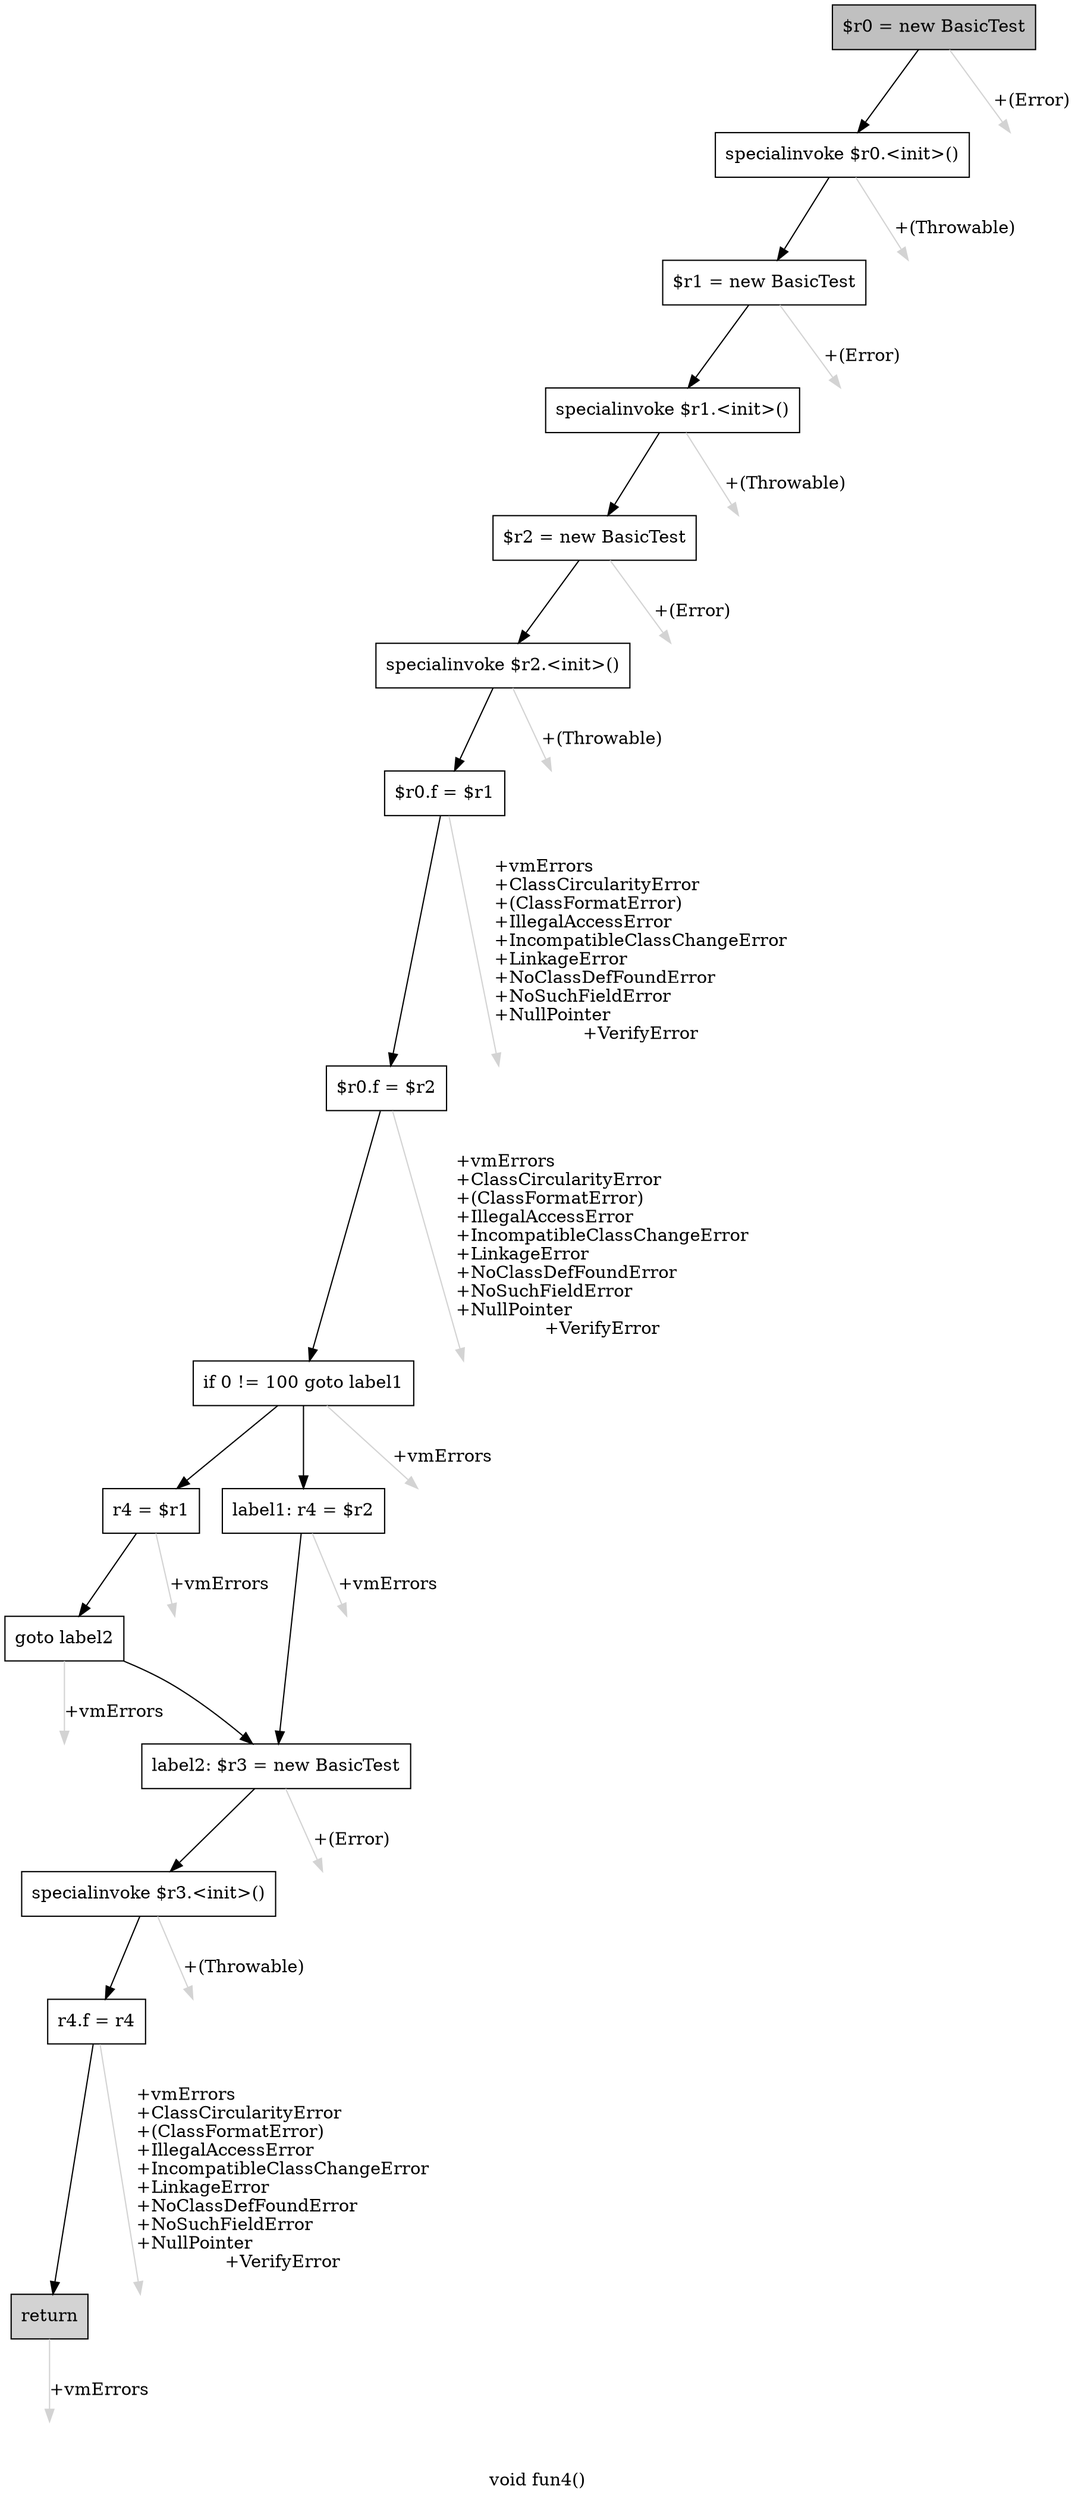 digraph "void fun4()" {
    label="void fun4()";
    node [shape=box];
    "0" [style=filled,fillcolor=gray,label="$r0 = new BasicTest",];
    "1" [label="specialinvoke $r0.<init>()",];
    "0"->"1" [color=black,];
    "16" [style=invis,label="Esc",];
    "0"->"16" [color=lightgray,label="\l+(Error)",];
    "2" [label="$r1 = new BasicTest",];
    "1"->"2" [color=black,];
    "17" [style=invis,label="Esc",];
    "1"->"17" [color=lightgray,label="\l+(Throwable)",];
    "3" [label="specialinvoke $r1.<init>()",];
    "2"->"3" [color=black,];
    "18" [style=invis,label="Esc",];
    "2"->"18" [color=lightgray,label="\l+(Error)",];
    "4" [label="$r2 = new BasicTest",];
    "3"->"4" [color=black,];
    "19" [style=invis,label="Esc",];
    "3"->"19" [color=lightgray,label="\l+(Throwable)",];
    "5" [label="specialinvoke $r2.<init>()",];
    "4"->"5" [color=black,];
    "20" [style=invis,label="Esc",];
    "4"->"20" [color=lightgray,label="\l+(Error)",];
    "6" [label="$r0.f = $r1",];
    "5"->"6" [color=black,];
    "21" [style=invis,label="Esc",];
    "5"->"21" [color=lightgray,label="\l+(Throwable)",];
    "7" [label="$r0.f = $r2",];
    "6"->"7" [color=black,];
    "22" [style=invis,label="Esc",];
    "6"->"22" [color=lightgray,label="\l+vmErrors\l+ClassCircularityError\l+(ClassFormatError)\l+IllegalAccessError\l+IncompatibleClassChangeError\l+LinkageError\l+NoClassDefFoundError\l+NoSuchFieldError\l+NullPointer\l+VerifyError",];
    "8" [label="if 0 != 100 goto label1",];
    "7"->"8" [color=black,];
    "23" [style=invis,label="Esc",];
    "7"->"23" [color=lightgray,label="\l+vmErrors\l+ClassCircularityError\l+(ClassFormatError)\l+IllegalAccessError\l+IncompatibleClassChangeError\l+LinkageError\l+NoClassDefFoundError\l+NoSuchFieldError\l+NullPointer\l+VerifyError",];
    "9" [label="r4 = $r1",];
    "8"->"9" [color=black,];
    "11" [label="label1: r4 = $r2",];
    "8"->"11" [color=black,];
    "24" [style=invis,label="Esc",];
    "8"->"24" [color=lightgray,label="\l+vmErrors",];
    "10" [label="goto label2",];
    "9"->"10" [color=black,];
    "25" [style=invis,label="Esc",];
    "9"->"25" [color=lightgray,label="\l+vmErrors",];
    "12" [label="label2: $r3 = new BasicTest",];
    "10"->"12" [color=black,];
    "26" [style=invis,label="Esc",];
    "10"->"26" [color=lightgray,label="\l+vmErrors",];
    "11"->"12" [color=black,];
    "27" [style=invis,label="Esc",];
    "11"->"27" [color=lightgray,label="\l+vmErrors",];
    "13" [label="specialinvoke $r3.<init>()",];
    "12"->"13" [color=black,];
    "28" [style=invis,label="Esc",];
    "12"->"28" [color=lightgray,label="\l+(Error)",];
    "14" [label="r4.f = r4",];
    "13"->"14" [color=black,];
    "29" [style=invis,label="Esc",];
    "13"->"29" [color=lightgray,label="\l+(Throwable)",];
    "15" [style=filled,fillcolor=lightgray,label="return",];
    "14"->"15" [color=black,];
    "30" [style=invis,label="Esc",];
    "14"->"30" [color=lightgray,label="\l+vmErrors\l+ClassCircularityError\l+(ClassFormatError)\l+IllegalAccessError\l+IncompatibleClassChangeError\l+LinkageError\l+NoClassDefFoundError\l+NoSuchFieldError\l+NullPointer\l+VerifyError",];
    "31" [style=invis,label="Esc",];
    "15"->"31" [color=lightgray,label="\l+vmErrors",];
}
